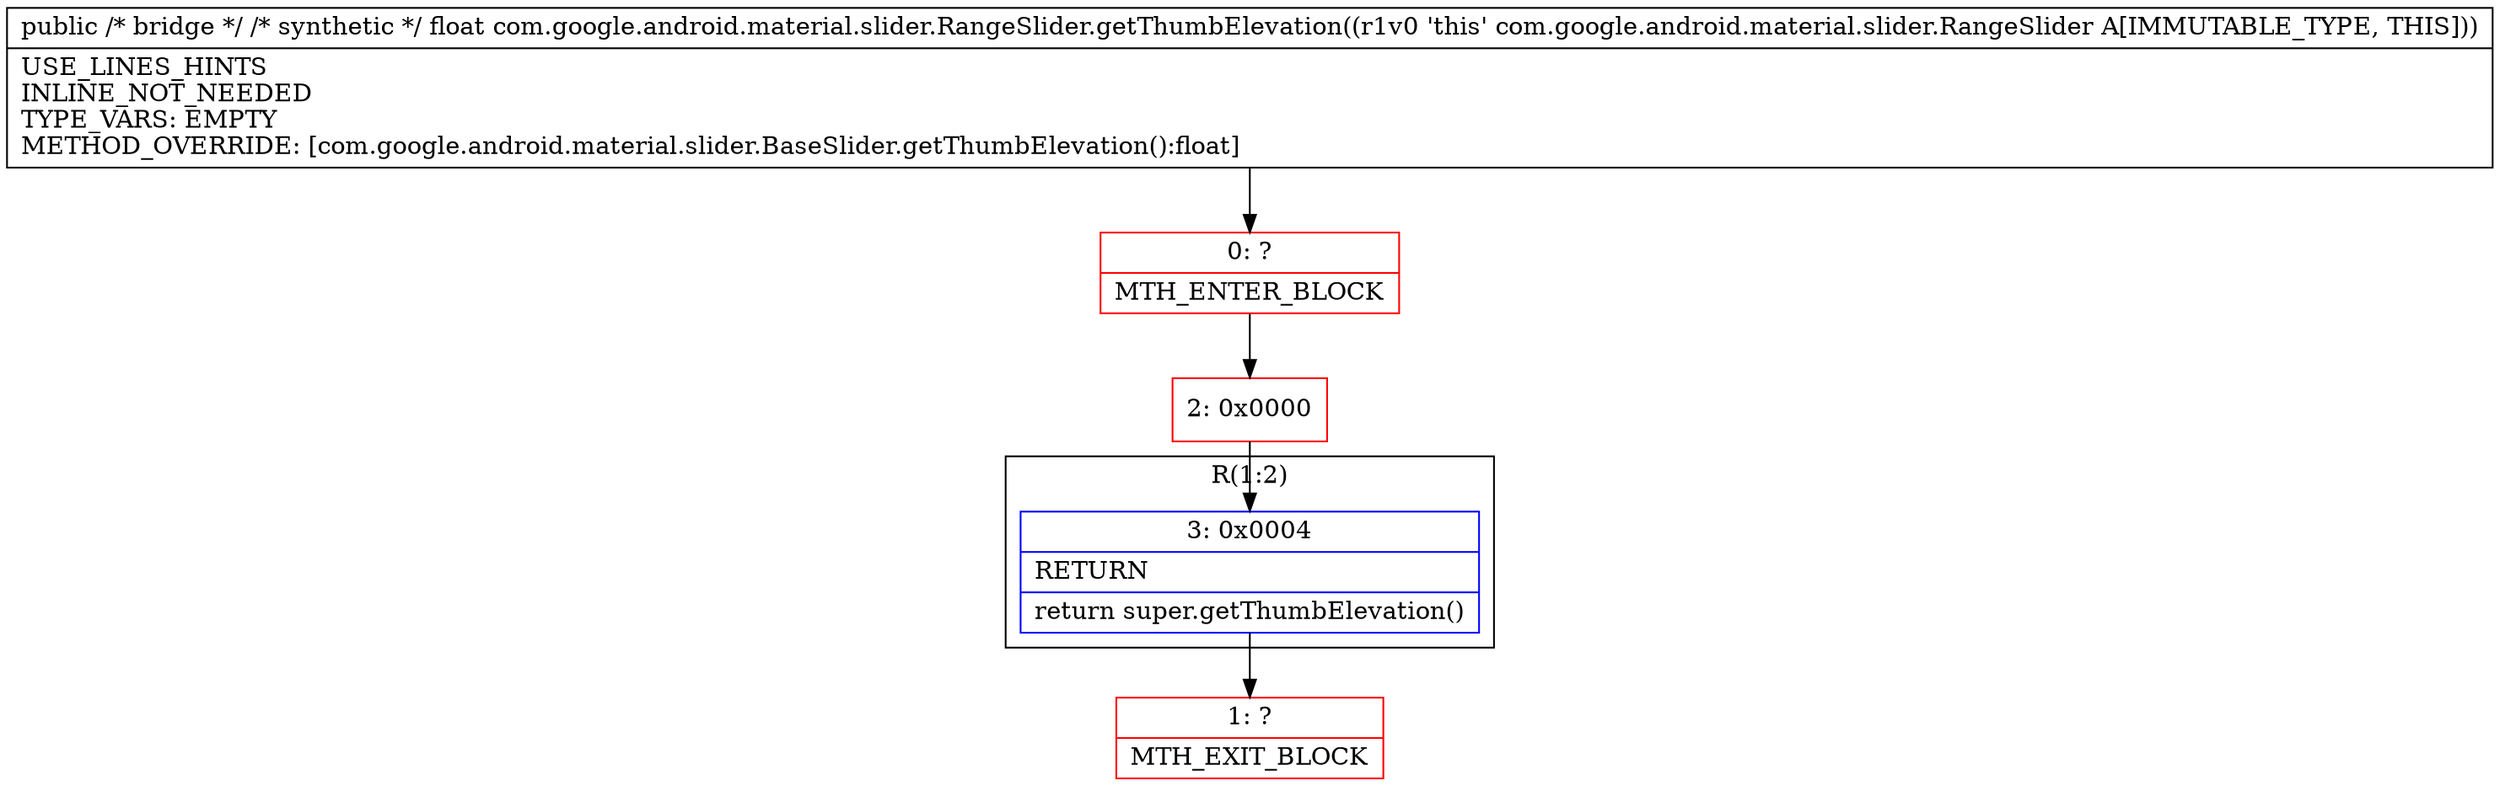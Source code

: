 digraph "CFG forcom.google.android.material.slider.RangeSlider.getThumbElevation()F" {
subgraph cluster_Region_444991725 {
label = "R(1:2)";
node [shape=record,color=blue];
Node_3 [shape=record,label="{3\:\ 0x0004|RETURN\l|return super.getThumbElevation()\l}"];
}
Node_0 [shape=record,color=red,label="{0\:\ ?|MTH_ENTER_BLOCK\l}"];
Node_2 [shape=record,color=red,label="{2\:\ 0x0000}"];
Node_1 [shape=record,color=red,label="{1\:\ ?|MTH_EXIT_BLOCK\l}"];
MethodNode[shape=record,label="{public \/* bridge *\/ \/* synthetic *\/ float com.google.android.material.slider.RangeSlider.getThumbElevation((r1v0 'this' com.google.android.material.slider.RangeSlider A[IMMUTABLE_TYPE, THIS]))  | USE_LINES_HINTS\lINLINE_NOT_NEEDED\lTYPE_VARS: EMPTY\lMETHOD_OVERRIDE: [com.google.android.material.slider.BaseSlider.getThumbElevation():float]\l}"];
MethodNode -> Node_0;Node_3 -> Node_1;
Node_0 -> Node_2;
Node_2 -> Node_3;
}

